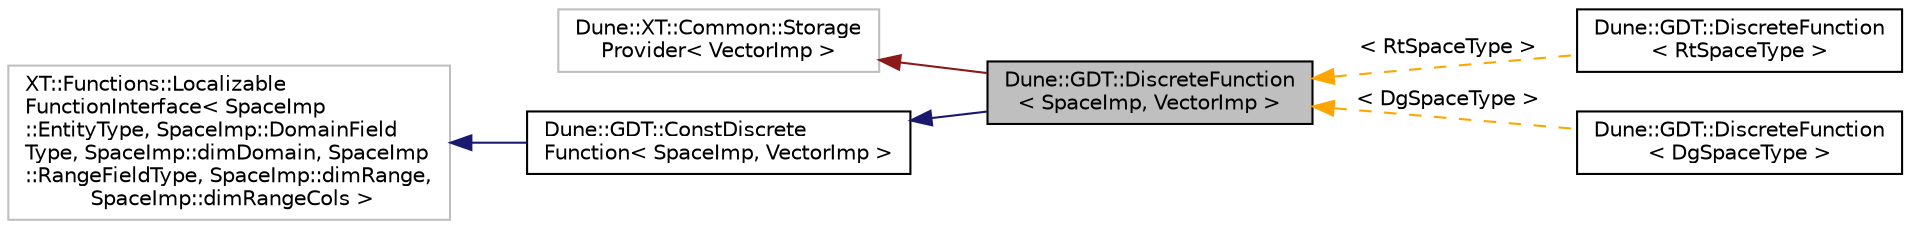 digraph "Dune::GDT::DiscreteFunction&lt; SpaceImp, VectorImp &gt;"
{
  edge [fontname="Helvetica",fontsize="10",labelfontname="Helvetica",labelfontsize="10"];
  node [fontname="Helvetica",fontsize="10",shape=record];
  rankdir="LR";
  Node0 [label="Dune::GDT::DiscreteFunction\l\< SpaceImp, VectorImp \>",height=0.2,width=0.4,color="black", fillcolor="grey75", style="filled", fontcolor="black"];
  Node1 -> Node0 [dir="back",color="firebrick4",fontsize="10",style="solid",fontname="Helvetica"];
  Node1 [label="Dune::XT::Common::Storage\lProvider\< VectorImp \>",height=0.2,width=0.4,color="grey75", fillcolor="white", style="filled"];
  Node2 -> Node0 [dir="back",color="midnightblue",fontsize="10",style="solid",fontname="Helvetica"];
  Node2 [label="Dune::GDT::ConstDiscrete\lFunction\< SpaceImp, VectorImp \>",height=0.2,width=0.4,color="black", fillcolor="white", style="filled",URL="$a01046.html"];
  Node3 -> Node2 [dir="back",color="midnightblue",fontsize="10",style="solid",fontname="Helvetica"];
  Node3 [label="XT::Functions::Localizable\lFunctionInterface\< SpaceImp\l::EntityType, SpaceImp::DomainField\lType, SpaceImp::dimDomain, SpaceImp\l::RangeFieldType, SpaceImp::dimRange,\l SpaceImp::dimRangeCols \>",height=0.2,width=0.4,color="grey75", fillcolor="white", style="filled"];
  Node0 -> Node4 [dir="back",color="orange",fontsize="10",style="dashed",label=" \< RtSpaceType \>" ,fontname="Helvetica"];
  Node4 [label="Dune::GDT::DiscreteFunction\l\< RtSpaceType \>",height=0.2,width=0.4,color="black", fillcolor="white", style="filled",URL="$a01078.html"];
  Node0 -> Node5 [dir="back",color="orange",fontsize="10",style="dashed",label=" \< DgSpaceType \>" ,fontname="Helvetica"];
  Node5 [label="Dune::GDT::DiscreteFunction\l\< DgSpaceType \>",height=0.2,width=0.4,color="black", fillcolor="white", style="filled",URL="$a01078.html"];
}
